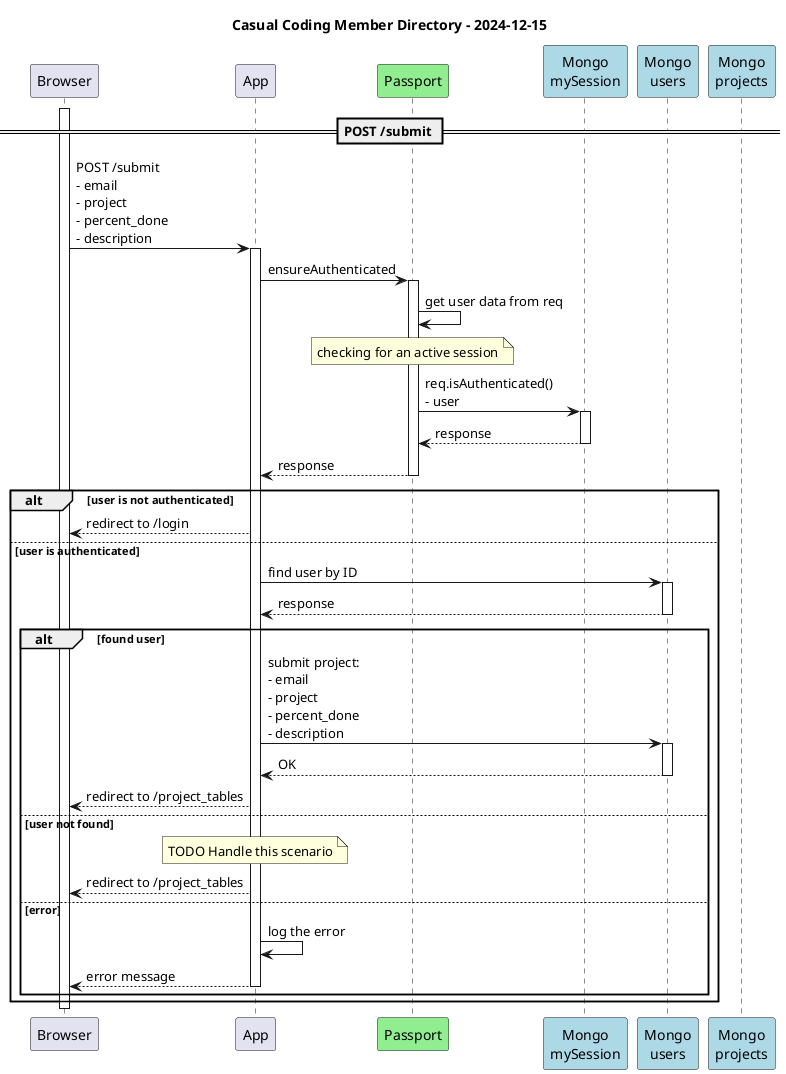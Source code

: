 @startuml
title Casual Coding Member Directory - 2024-12-15

participant Browser
participant App
participant Passport #lightgreen
participant "Mongo\nmySession" as MySession #lightblue
participant "Mongo\nusers" as Users #lightblue
participant "Mongo\nprojects" as Projects #lightblue

activate Browser

== POST /submit == 
Browser -> App: POST /submit\n- email\n- project\n- percent_done\n- description
activate App
'MIDDLEWARE
App -> Passport: ensureAuthenticated
activate Passport
Passport -> Passport: get user data from req
note over Passport: checking for an active session
Passport -> MySession: req.isAuthenticated()\n- user
activate MySession
MySession --> Passport: response
deactivate MySession
Passport --> App: response
deactivate Passport
alt user is not authenticated
  App --> Browser: redirect to /login
else user is authenticated
  App -> Users: find user by ID
  activate Users
  Users --> App: response
  deactivate Users
  alt found user
    App -> Users: submit project:\n- email\n- project\n- percent_done\n- description
    activate Users
    Users --> App: OK
    deactivate Users
    App --> Browser: redirect to /project_tables
  else user not found
    note over App: TODO Handle this scenario
    App --> Browser: redirect to /project_tables
  else error
    App -> App: log the error
    App --> Browser: error message
    deactivate App
  end
end


deactivate Browser
@enduml